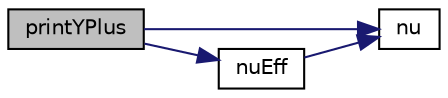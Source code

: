 digraph "printYPlus"
{
  bgcolor="transparent";
  edge [fontname="Helvetica",fontsize="10",labelfontname="Helvetica",labelfontsize="10"];
  node [fontname="Helvetica",fontsize="10",shape=record];
  rankdir="LR";
  Node231 [label="printYPlus",height=0.2,width=0.4,color="black", fillcolor="grey75", style="filled", fontcolor="black"];
  Node231 -> Node232 [color="midnightblue",fontsize="10",style="solid",fontname="Helvetica"];
  Node232 [label="nu",height=0.2,width=0.4,color="black",URL="$classFoam_1_1DATurbulenceModel.html#a8ec0cfa6e40933dad3a642f390950937",tooltip="get the nu field "];
  Node231 -> Node233 [color="midnightblue",fontsize="10",style="solid",fontname="Helvetica"];
  Node233 [label="nuEff",height=0.2,width=0.4,color="black",URL="$classFoam_1_1DATurbulenceModel.html#a8ab26f302189e92dac1700b9c30d0b13",tooltip="return effective viscosity "];
  Node233 -> Node232 [color="midnightblue",fontsize="10",style="solid",fontname="Helvetica"];
}
